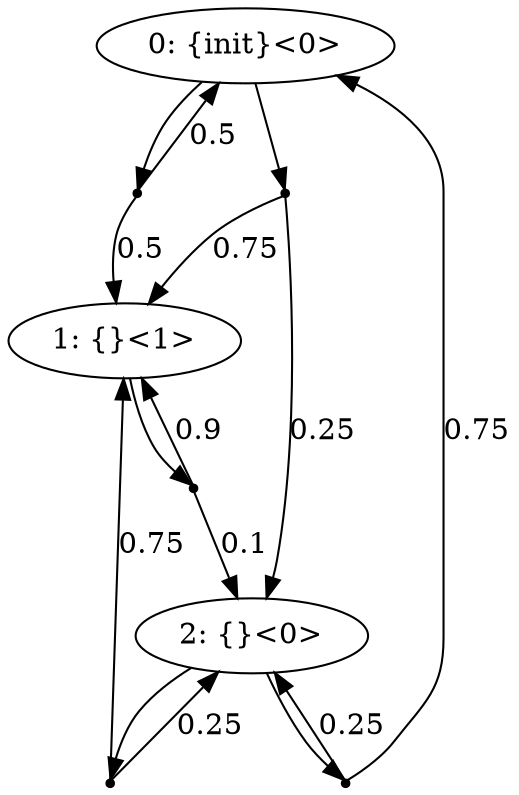 digraph model {
	0 [ label = "0: {init}<0>" ];
	1 [ label = "1: {}<1>" ];
	2 [ label = "2: {}<0>" ];
	"0c0" [shape = "point"];
	0 -> "0c0";
	"0c0" -> 0 [ label= "0.5" ];
	"0c0" -> 1 [ label= "0.5" ];
	"0c1" [shape = "point"];
	0 -> "0c1";
	"0c1" -> 1 [ label= "0.75" ];
	"0c1" -> 2 [ label= "0.25" ];
	"1c0" [shape = "point"];
	1 -> "1c0";
	"1c0" -> 1 [ label= "0.9" ];
	"1c0" -> 2 [ label= "0.1" ];
	"2c0" [shape = "point"];
	2 -> "2c0";
	"2c0" -> 1 [ label= "0.75" ];
	"2c0" -> 2 [ label= "0.25" ];
	"2c1" [shape = "point"];
	2 -> "2c1";
	"2c1" -> 0 [ label= "0.75" ];
	"2c1" -> 2 [ label= "0.25" ];
}